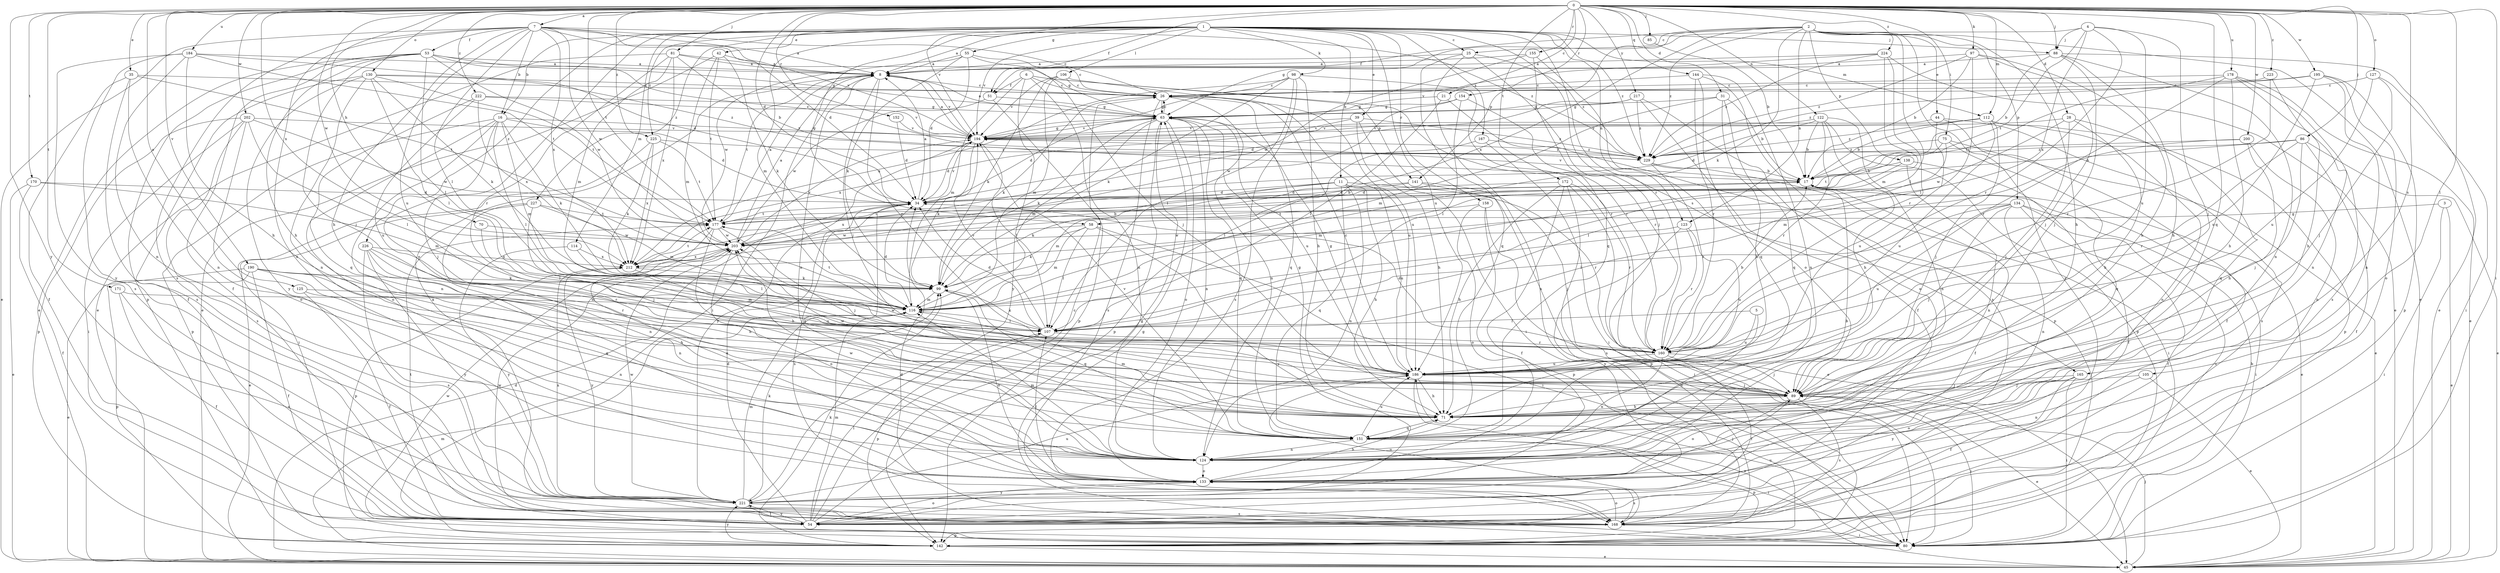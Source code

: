 strict digraph  {
0;
1;
2;
3;
4;
5;
6;
7;
8;
11;
16;
17;
21;
25;
26;
28;
31;
34;
35;
39;
42;
44;
45;
51;
53;
54;
55;
58;
63;
70;
71;
75;
80;
81;
85;
86;
88;
89;
97;
98;
99;
105;
106;
107;
112;
114;
116;
122;
123;
124;
125;
127;
130;
133;
134;
138;
141;
142;
144;
151;
152;
154;
155;
158;
160;
165;
167;
168;
170;
171;
172;
177;
178;
184;
186;
190;
194;
195;
200;
202;
203;
212;
217;
221;
222;
223;
224;
225;
226;
227;
229;
0 -> 7  [label=a];
0 -> 21  [label=c];
0 -> 28  [label=d];
0 -> 31  [label=d];
0 -> 34  [label=d];
0 -> 35  [label=e];
0 -> 51  [label=f];
0 -> 70  [label=h];
0 -> 75  [label=i];
0 -> 80  [label=i];
0 -> 81  [label=j];
0 -> 85  [label=j];
0 -> 86  [label=j];
0 -> 88  [label=j];
0 -> 97  [label=k];
0 -> 105  [label=l];
0 -> 112  [label=m];
0 -> 122  [label=n];
0 -> 125  [label=o];
0 -> 127  [label=o];
0 -> 130  [label=o];
0 -> 144  [label=q];
0 -> 151  [label=q];
0 -> 152  [label=r];
0 -> 154  [label=r];
0 -> 155  [label=r];
0 -> 165  [label=s];
0 -> 170  [label=t];
0 -> 171  [label=t];
0 -> 172  [label=t];
0 -> 177  [label=t];
0 -> 178  [label=u];
0 -> 184  [label=u];
0 -> 190  [label=v];
0 -> 194  [label=v];
0 -> 195  [label=w];
0 -> 200  [label=w];
0 -> 202  [label=w];
0 -> 203  [label=w];
0 -> 212  [label=x];
0 -> 217  [label=y];
0 -> 221  [label=y];
0 -> 222  [label=z];
0 -> 223  [label=z];
0 -> 224  [label=z];
0 -> 225  [label=z];
1 -> 8  [label=a];
1 -> 11  [label=b];
1 -> 16  [label=b];
1 -> 25  [label=c];
1 -> 39  [label=e];
1 -> 42  [label=e];
1 -> 55  [label=g];
1 -> 58  [label=g];
1 -> 88  [label=j];
1 -> 98  [label=k];
1 -> 106  [label=l];
1 -> 112  [label=m];
1 -> 114  [label=m];
1 -> 116  [label=m];
1 -> 123  [label=n];
1 -> 133  [label=o];
1 -> 158  [label=r];
1 -> 160  [label=r];
1 -> 165  [label=s];
1 -> 167  [label=s];
1 -> 186  [label=u];
1 -> 194  [label=v];
1 -> 225  [label=z];
1 -> 226  [label=z];
1 -> 227  [label=z];
1 -> 229  [label=z];
2 -> 25  [label=c];
2 -> 44  [label=e];
2 -> 45  [label=e];
2 -> 51  [label=f];
2 -> 71  [label=h];
2 -> 99  [label=k];
2 -> 107  [label=l];
2 -> 123  [label=n];
2 -> 134  [label=p];
2 -> 138  [label=p];
2 -> 141  [label=p];
2 -> 168  [label=s];
2 -> 212  [label=x];
2 -> 229  [label=z];
3 -> 45  [label=e];
3 -> 58  [label=g];
3 -> 80  [label=i];
4 -> 63  [label=g];
4 -> 88  [label=j];
4 -> 89  [label=j];
4 -> 160  [label=r];
4 -> 177  [label=t];
4 -> 186  [label=u];
4 -> 212  [label=x];
5 -> 107  [label=l];
5 -> 124  [label=n];
5 -> 186  [label=u];
6 -> 26  [label=c];
6 -> 51  [label=f];
6 -> 116  [label=m];
6 -> 124  [label=n];
6 -> 141  [label=p];
6 -> 160  [label=r];
6 -> 221  [label=y];
7 -> 8  [label=a];
7 -> 16  [label=b];
7 -> 26  [label=c];
7 -> 34  [label=d];
7 -> 45  [label=e];
7 -> 53  [label=f];
7 -> 71  [label=h];
7 -> 107  [label=l];
7 -> 133  [label=o];
7 -> 168  [label=s];
7 -> 186  [label=u];
7 -> 194  [label=v];
7 -> 203  [label=w];
7 -> 212  [label=x];
7 -> 229  [label=z];
8 -> 26  [label=c];
8 -> 80  [label=i];
8 -> 89  [label=j];
8 -> 124  [label=n];
8 -> 160  [label=r];
8 -> 177  [label=t];
8 -> 194  [label=v];
11 -> 34  [label=d];
11 -> 71  [label=h];
11 -> 99  [label=k];
11 -> 124  [label=n];
11 -> 151  [label=q];
11 -> 160  [label=r];
11 -> 186  [label=u];
11 -> 212  [label=x];
16 -> 34  [label=d];
16 -> 89  [label=j];
16 -> 99  [label=k];
16 -> 107  [label=l];
16 -> 116  [label=m];
16 -> 124  [label=n];
16 -> 133  [label=o];
16 -> 142  [label=p];
16 -> 194  [label=v];
17 -> 34  [label=d];
17 -> 45  [label=e];
17 -> 54  [label=f];
17 -> 194  [label=v];
21 -> 63  [label=g];
21 -> 107  [label=l];
21 -> 142  [label=p];
25 -> 8  [label=a];
25 -> 89  [label=j];
25 -> 151  [label=q];
25 -> 168  [label=s];
25 -> 229  [label=z];
26 -> 63  [label=g];
26 -> 99  [label=k];
26 -> 124  [label=n];
26 -> 151  [label=q];
26 -> 168  [label=s];
26 -> 186  [label=u];
28 -> 71  [label=h];
28 -> 89  [label=j];
28 -> 151  [label=q];
28 -> 194  [label=v];
28 -> 203  [label=w];
31 -> 17  [label=b];
31 -> 63  [label=g];
31 -> 71  [label=h];
31 -> 116  [label=m];
31 -> 151  [label=q];
34 -> 8  [label=a];
34 -> 17  [label=b];
34 -> 151  [label=q];
34 -> 168  [label=s];
34 -> 177  [label=t];
34 -> 194  [label=v];
35 -> 26  [label=c];
35 -> 54  [label=f];
35 -> 124  [label=n];
35 -> 168  [label=s];
35 -> 177  [label=t];
39 -> 71  [label=h];
39 -> 80  [label=i];
39 -> 194  [label=v];
39 -> 212  [label=x];
39 -> 229  [label=z];
42 -> 8  [label=a];
42 -> 45  [label=e];
42 -> 99  [label=k];
42 -> 116  [label=m];
42 -> 177  [label=t];
44 -> 54  [label=f];
44 -> 168  [label=s];
44 -> 186  [label=u];
44 -> 194  [label=v];
45 -> 34  [label=d];
45 -> 89  [label=j];
45 -> 116  [label=m];
51 -> 63  [label=g];
51 -> 142  [label=p];
51 -> 203  [label=w];
53 -> 8  [label=a];
53 -> 45  [label=e];
53 -> 54  [label=f];
53 -> 63  [label=g];
53 -> 71  [label=h];
53 -> 89  [label=j];
53 -> 107  [label=l];
53 -> 142  [label=p];
53 -> 203  [label=w];
53 -> 229  [label=z];
54 -> 26  [label=c];
54 -> 34  [label=d];
54 -> 63  [label=g];
54 -> 107  [label=l];
54 -> 116  [label=m];
54 -> 133  [label=o];
54 -> 177  [label=t];
54 -> 203  [label=w];
54 -> 221  [label=y];
55 -> 8  [label=a];
55 -> 26  [label=c];
55 -> 34  [label=d];
55 -> 89  [label=j];
55 -> 99  [label=k];
55 -> 203  [label=w];
58 -> 80  [label=i];
58 -> 99  [label=k];
58 -> 107  [label=l];
58 -> 116  [label=m];
58 -> 203  [label=w];
58 -> 221  [label=y];
63 -> 8  [label=a];
63 -> 26  [label=c];
63 -> 34  [label=d];
63 -> 99  [label=k];
63 -> 116  [label=m];
63 -> 124  [label=n];
63 -> 133  [label=o];
63 -> 142  [label=p];
63 -> 151  [label=q];
63 -> 186  [label=u];
63 -> 194  [label=v];
70 -> 107  [label=l];
70 -> 203  [label=w];
71 -> 63  [label=g];
71 -> 116  [label=m];
71 -> 151  [label=q];
75 -> 45  [label=e];
75 -> 107  [label=l];
75 -> 151  [label=q];
75 -> 177  [label=t];
75 -> 229  [label=z];
80 -> 17  [label=b];
80 -> 34  [label=d];
80 -> 63  [label=g];
80 -> 186  [label=u];
80 -> 203  [label=w];
81 -> 8  [label=a];
81 -> 17  [label=b];
81 -> 45  [label=e];
81 -> 63  [label=g];
81 -> 116  [label=m];
81 -> 160  [label=r];
81 -> 212  [label=x];
85 -> 17  [label=b];
86 -> 17  [label=b];
86 -> 45  [label=e];
86 -> 54  [label=f];
86 -> 89  [label=j];
86 -> 160  [label=r];
86 -> 229  [label=z];
88 -> 8  [label=a];
88 -> 17  [label=b];
88 -> 45  [label=e];
88 -> 71  [label=h];
88 -> 89  [label=j];
88 -> 124  [label=n];
89 -> 45  [label=e];
89 -> 71  [label=h];
89 -> 80  [label=i];
89 -> 133  [label=o];
89 -> 168  [label=s];
89 -> 203  [label=w];
97 -> 8  [label=a];
97 -> 17  [label=b];
97 -> 71  [label=h];
97 -> 89  [label=j];
97 -> 107  [label=l];
97 -> 229  [label=z];
98 -> 26  [label=c];
98 -> 71  [label=h];
98 -> 99  [label=k];
98 -> 107  [label=l];
98 -> 160  [label=r];
98 -> 168  [label=s];
98 -> 212  [label=x];
99 -> 116  [label=m];
99 -> 133  [label=o];
99 -> 151  [label=q];
105 -> 45  [label=e];
105 -> 89  [label=j];
105 -> 124  [label=n];
106 -> 26  [label=c];
106 -> 99  [label=k];
106 -> 116  [label=m];
106 -> 186  [label=u];
106 -> 194  [label=v];
107 -> 34  [label=d];
107 -> 99  [label=k];
107 -> 142  [label=p];
107 -> 160  [label=r];
107 -> 194  [label=v];
112 -> 17  [label=b];
112 -> 89  [label=j];
112 -> 133  [label=o];
112 -> 142  [label=p];
112 -> 186  [label=u];
112 -> 194  [label=v];
112 -> 229  [label=z];
114 -> 107  [label=l];
114 -> 212  [label=x];
114 -> 221  [label=y];
116 -> 34  [label=d];
116 -> 107  [label=l];
116 -> 177  [label=t];
122 -> 17  [label=b];
122 -> 34  [label=d];
122 -> 71  [label=h];
122 -> 124  [label=n];
122 -> 142  [label=p];
122 -> 160  [label=r];
122 -> 194  [label=v];
123 -> 160  [label=r];
123 -> 186  [label=u];
123 -> 203  [label=w];
123 -> 221  [label=y];
124 -> 17  [label=b];
124 -> 116  [label=m];
124 -> 133  [label=o];
124 -> 203  [label=w];
125 -> 54  [label=f];
125 -> 116  [label=m];
125 -> 124  [label=n];
127 -> 26  [label=c];
127 -> 80  [label=i];
127 -> 89  [label=j];
127 -> 186  [label=u];
130 -> 26  [label=c];
130 -> 54  [label=f];
130 -> 99  [label=k];
130 -> 107  [label=l];
130 -> 124  [label=n];
130 -> 177  [label=t];
130 -> 221  [label=y];
130 -> 229  [label=z];
133 -> 71  [label=h];
133 -> 89  [label=j];
133 -> 107  [label=l];
133 -> 168  [label=s];
133 -> 221  [label=y];
134 -> 54  [label=f];
134 -> 80  [label=i];
134 -> 89  [label=j];
134 -> 107  [label=l];
134 -> 124  [label=n];
134 -> 168  [label=s];
134 -> 177  [label=t];
134 -> 186  [label=u];
138 -> 17  [label=b];
138 -> 54  [label=f];
138 -> 116  [label=m];
138 -> 124  [label=n];
141 -> 34  [label=d];
141 -> 89  [label=j];
141 -> 116  [label=m];
141 -> 142  [label=p];
142 -> 45  [label=e];
142 -> 99  [label=k];
142 -> 221  [label=y];
144 -> 26  [label=c];
144 -> 124  [label=n];
144 -> 151  [label=q];
144 -> 160  [label=r];
144 -> 168  [label=s];
151 -> 80  [label=i];
151 -> 124  [label=n];
151 -> 142  [label=p];
151 -> 186  [label=u];
151 -> 194  [label=v];
152 -> 34  [label=d];
152 -> 194  [label=v];
154 -> 63  [label=g];
154 -> 107  [label=l];
154 -> 160  [label=r];
154 -> 203  [label=w];
155 -> 8  [label=a];
155 -> 133  [label=o];
155 -> 151  [label=q];
155 -> 203  [label=w];
158 -> 80  [label=i];
158 -> 133  [label=o];
158 -> 142  [label=p];
158 -> 177  [label=t];
160 -> 17  [label=b];
160 -> 34  [label=d];
160 -> 54  [label=f];
160 -> 89  [label=j];
160 -> 124  [label=n];
160 -> 186  [label=u];
165 -> 54  [label=f];
165 -> 80  [label=i];
165 -> 89  [label=j];
165 -> 133  [label=o];
165 -> 221  [label=y];
167 -> 80  [label=i];
167 -> 107  [label=l];
167 -> 229  [label=z];
168 -> 8  [label=a];
168 -> 80  [label=i];
168 -> 133  [label=o];
168 -> 142  [label=p];
168 -> 186  [label=u];
170 -> 34  [label=d];
170 -> 45  [label=e];
170 -> 54  [label=f];
170 -> 116  [label=m];
171 -> 54  [label=f];
171 -> 116  [label=m];
171 -> 168  [label=s];
172 -> 34  [label=d];
172 -> 45  [label=e];
172 -> 54  [label=f];
172 -> 71  [label=h];
172 -> 160  [label=r];
172 -> 168  [label=s];
177 -> 8  [label=a];
177 -> 71  [label=h];
177 -> 89  [label=j];
177 -> 133  [label=o];
177 -> 203  [label=w];
178 -> 26  [label=c];
178 -> 45  [label=e];
178 -> 71  [label=h];
178 -> 124  [label=n];
178 -> 160  [label=r];
178 -> 168  [label=s];
178 -> 177  [label=t];
184 -> 8  [label=a];
184 -> 34  [label=d];
184 -> 71  [label=h];
184 -> 124  [label=n];
184 -> 168  [label=s];
184 -> 177  [label=t];
184 -> 221  [label=y];
186 -> 26  [label=c];
186 -> 45  [label=e];
186 -> 63  [label=g];
186 -> 71  [label=h];
186 -> 89  [label=j];
186 -> 203  [label=w];
190 -> 45  [label=e];
190 -> 54  [label=f];
190 -> 71  [label=h];
190 -> 99  [label=k];
190 -> 142  [label=p];
190 -> 151  [label=q];
190 -> 160  [label=r];
194 -> 8  [label=a];
194 -> 34  [label=d];
194 -> 63  [label=g];
194 -> 99  [label=k];
194 -> 107  [label=l];
194 -> 221  [label=y];
194 -> 229  [label=z];
195 -> 26  [label=c];
195 -> 124  [label=n];
195 -> 133  [label=o];
195 -> 142  [label=p];
195 -> 186  [label=u];
195 -> 229  [label=z];
200 -> 71  [label=h];
200 -> 116  [label=m];
200 -> 124  [label=n];
200 -> 229  [label=z];
202 -> 80  [label=i];
202 -> 107  [label=l];
202 -> 133  [label=o];
202 -> 142  [label=p];
202 -> 168  [label=s];
202 -> 194  [label=v];
202 -> 203  [label=w];
203 -> 8  [label=a];
203 -> 17  [label=b];
203 -> 133  [label=o];
203 -> 142  [label=p];
203 -> 194  [label=v];
203 -> 212  [label=x];
212 -> 99  [label=k];
212 -> 177  [label=t];
212 -> 186  [label=u];
212 -> 221  [label=y];
217 -> 34  [label=d];
217 -> 54  [label=f];
217 -> 63  [label=g];
217 -> 133  [label=o];
217 -> 229  [label=z];
221 -> 54  [label=f];
221 -> 99  [label=k];
221 -> 116  [label=m];
221 -> 168  [label=s];
221 -> 186  [label=u];
221 -> 203  [label=w];
221 -> 212  [label=x];
222 -> 63  [label=g];
222 -> 151  [label=q];
222 -> 186  [label=u];
222 -> 194  [label=v];
222 -> 212  [label=x];
223 -> 26  [label=c];
223 -> 71  [label=h];
223 -> 160  [label=r];
224 -> 8  [label=a];
224 -> 45  [label=e];
224 -> 116  [label=m];
224 -> 160  [label=r];
224 -> 194  [label=v];
224 -> 229  [label=z];
225 -> 80  [label=i];
225 -> 99  [label=k];
225 -> 177  [label=t];
225 -> 212  [label=x];
225 -> 229  [label=z];
226 -> 71  [label=h];
226 -> 124  [label=n];
226 -> 160  [label=r];
226 -> 168  [label=s];
226 -> 212  [label=x];
226 -> 221  [label=y];
227 -> 45  [label=e];
227 -> 89  [label=j];
227 -> 116  [label=m];
227 -> 124  [label=n];
227 -> 177  [label=t];
229 -> 17  [label=b];
229 -> 80  [label=i];
229 -> 160  [label=r];
}
